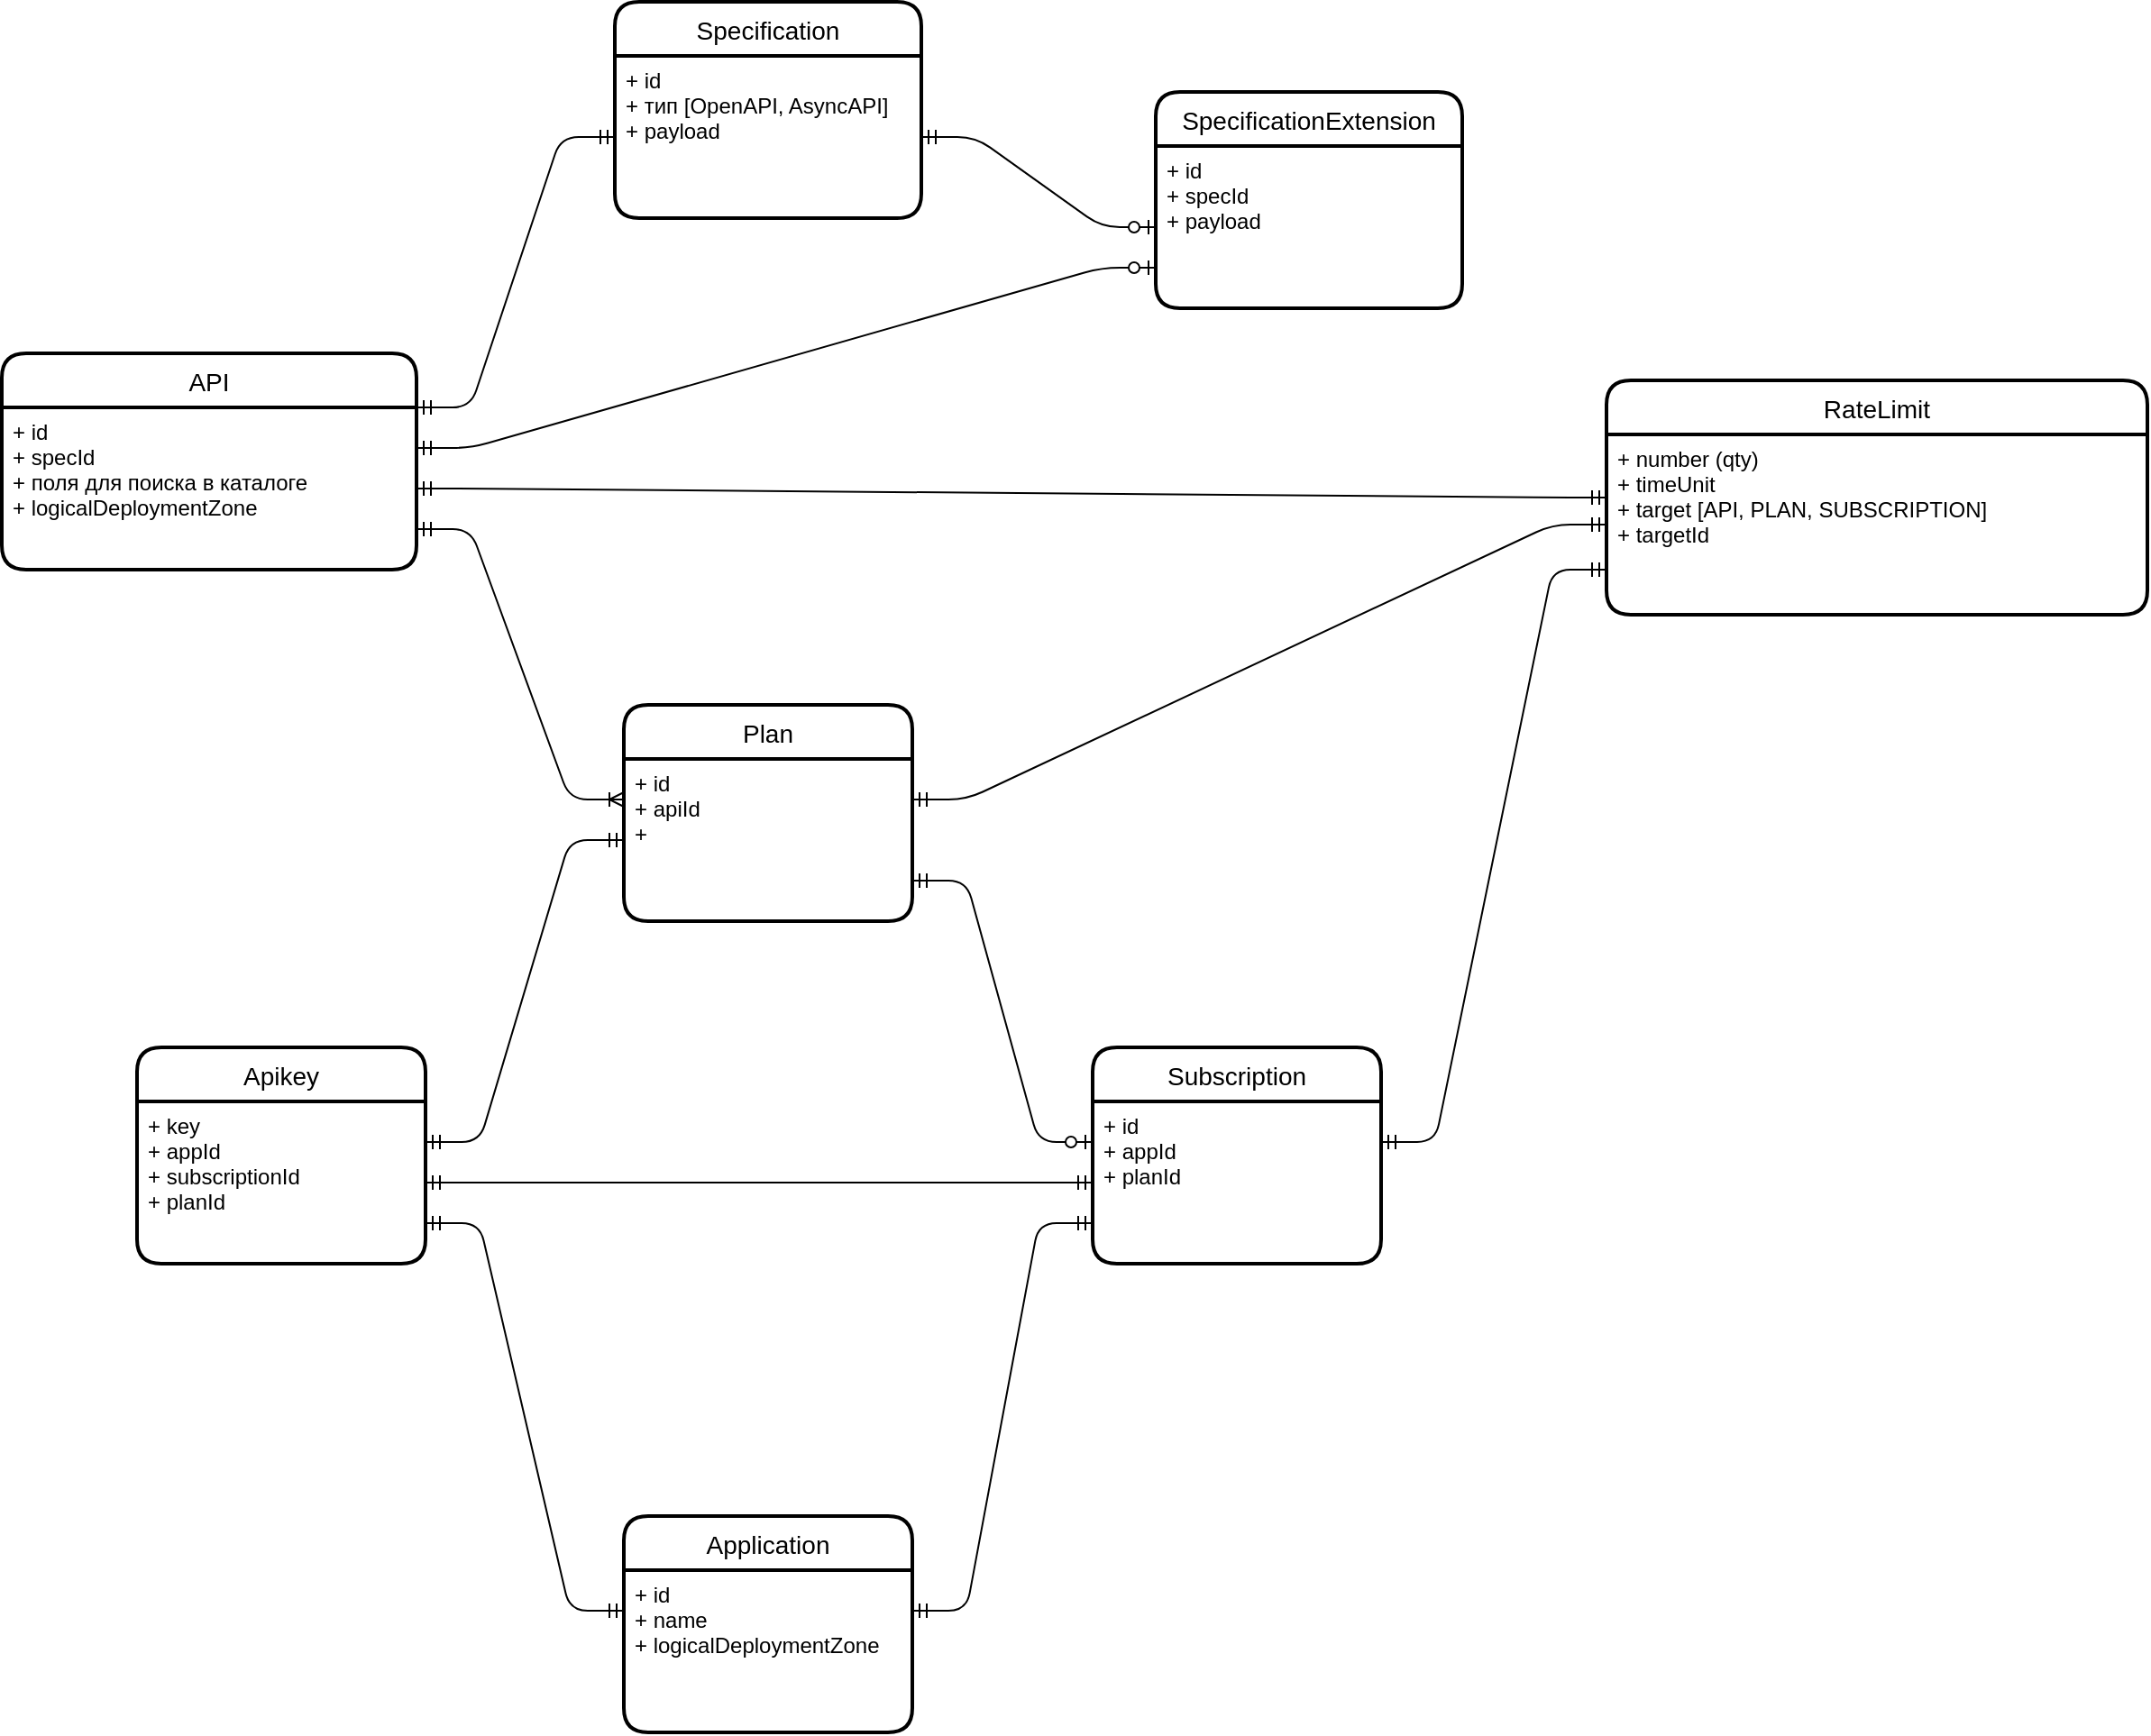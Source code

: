 <mxfile version="14.9.6" type="device"><diagram id="GIc0wh8OHfkg7GN6mkvI" name="Page-1"><mxGraphModel dx="2523" dy="896" grid="1" gridSize="10" guides="1" tooltips="1" connect="1" arrows="1" fold="1" page="1" pageScale="1" pageWidth="850" pageHeight="1100" math="0" shadow="0"><root><mxCell id="0"/><mxCell id="1" parent="0"/><mxCell id="ZXAw5scVNVH-hvjm9yAv-1" value="Specification" style="swimlane;childLayout=stackLayout;horizontal=1;startSize=30;horizontalStack=0;rounded=1;fontSize=14;fontStyle=0;strokeWidth=2;resizeParent=0;resizeLast=1;shadow=0;dashed=0;align=center;" parent="1" vertex="1"><mxGeometry x="-50" y="140" width="170" height="120" as="geometry"/></mxCell><mxCell id="ZXAw5scVNVH-hvjm9yAv-2" value="+ id&#10;+ тип [OpenAPI, AsyncAPI]&#10;+ payload" style="align=left;strokeColor=none;fillColor=none;spacingLeft=4;fontSize=12;verticalAlign=top;resizable=0;rotatable=0;part=1;" parent="ZXAw5scVNVH-hvjm9yAv-1" vertex="1"><mxGeometry y="30" width="170" height="90" as="geometry"/></mxCell><mxCell id="ZXAw5scVNVH-hvjm9yAv-8" value="Application" style="swimlane;childLayout=stackLayout;horizontal=1;startSize=30;horizontalStack=0;rounded=1;fontSize=14;fontStyle=0;strokeWidth=2;resizeParent=0;resizeLast=1;shadow=0;dashed=0;align=center;" parent="1" vertex="1"><mxGeometry x="-45" y="980" width="160" height="120" as="geometry"/></mxCell><mxCell id="ZXAw5scVNVH-hvjm9yAv-9" value="+ id&#10;+ name&#10;+ logicalDeploymentZone" style="align=left;strokeColor=none;fillColor=none;spacingLeft=4;fontSize=12;verticalAlign=top;resizable=0;rotatable=0;part=1;" parent="ZXAw5scVNVH-hvjm9yAv-8" vertex="1"><mxGeometry y="30" width="160" height="90" as="geometry"/></mxCell><mxCell id="ZXAw5scVNVH-hvjm9yAv-11" value="API" style="swimlane;childLayout=stackLayout;horizontal=1;startSize=30;horizontalStack=0;rounded=1;fontSize=14;fontStyle=0;strokeWidth=2;resizeParent=0;resizeLast=1;shadow=0;dashed=0;align=center;" parent="1" vertex="1"><mxGeometry x="-390" y="335" width="230" height="120" as="geometry"/></mxCell><mxCell id="ZXAw5scVNVH-hvjm9yAv-12" value="+ id&#10;+ specId&#10;+ поля для поиска в каталоге&#10;+ logicalDeploymentZone&#10;" style="align=left;strokeColor=none;fillColor=none;spacingLeft=4;fontSize=12;verticalAlign=top;resizable=0;rotatable=0;part=1;" parent="ZXAw5scVNVH-hvjm9yAv-11" vertex="1"><mxGeometry y="30" width="230" height="90" as="geometry"/></mxCell><mxCell id="ZXAw5scVNVH-hvjm9yAv-13" value="Plan" style="swimlane;childLayout=stackLayout;horizontal=1;startSize=30;horizontalStack=0;rounded=1;fontSize=14;fontStyle=0;strokeWidth=2;resizeParent=0;resizeLast=1;shadow=0;dashed=0;align=center;" parent="1" vertex="1"><mxGeometry x="-45" y="530" width="160" height="120" as="geometry"/></mxCell><mxCell id="ZXAw5scVNVH-hvjm9yAv-14" value="+ id&#10;+ apiId&#10;+ " style="align=left;strokeColor=none;fillColor=none;spacingLeft=4;fontSize=12;verticalAlign=top;resizable=0;rotatable=0;part=1;" parent="ZXAw5scVNVH-hvjm9yAv-13" vertex="1"><mxGeometry y="30" width="160" height="90" as="geometry"/></mxCell><mxCell id="ZXAw5scVNVH-hvjm9yAv-15" value="Subscription" style="swimlane;childLayout=stackLayout;horizontal=1;startSize=30;horizontalStack=0;rounded=1;fontSize=14;fontStyle=0;strokeWidth=2;resizeParent=0;resizeLast=1;shadow=0;dashed=0;align=center;" parent="1" vertex="1"><mxGeometry x="215" y="720" width="160" height="120" as="geometry"/></mxCell><mxCell id="ZXAw5scVNVH-hvjm9yAv-16" value="+ id&#10;+ appId&#10;+ planId" style="align=left;strokeColor=none;fillColor=none;spacingLeft=4;fontSize=12;verticalAlign=top;resizable=0;rotatable=0;part=1;" parent="ZXAw5scVNVH-hvjm9yAv-15" vertex="1"><mxGeometry y="30" width="160" height="90" as="geometry"/></mxCell><mxCell id="ZXAw5scVNVH-hvjm9yAv-17" value="Apikey" style="swimlane;childLayout=stackLayout;horizontal=1;startSize=30;horizontalStack=0;rounded=1;fontSize=14;fontStyle=0;strokeWidth=2;resizeParent=0;resizeLast=1;shadow=0;dashed=0;align=center;" parent="1" vertex="1"><mxGeometry x="-315" y="720" width="160" height="120" as="geometry"/></mxCell><mxCell id="ZXAw5scVNVH-hvjm9yAv-18" value="+ key&#10;+ appId&#10;+ subscriptionId&#10;+ planId" style="align=left;strokeColor=none;fillColor=none;spacingLeft=4;fontSize=12;verticalAlign=top;resizable=0;rotatable=0;part=1;" parent="ZXAw5scVNVH-hvjm9yAv-17" vertex="1"><mxGeometry y="30" width="160" height="90" as="geometry"/></mxCell><mxCell id="ZXAw5scVNVH-hvjm9yAv-21" value="" style="edgeStyle=entityRelationEdgeStyle;fontSize=12;html=1;endArrow=ERmandOne;startArrow=ERmandOne;exitX=1;exitY=0;exitDx=0;exitDy=0;entryX=0;entryY=0.5;entryDx=0;entryDy=0;" parent="1" source="ZXAw5scVNVH-hvjm9yAv-12" target="ZXAw5scVNVH-hvjm9yAv-2" edge="1"><mxGeometry width="100" height="100" relative="1" as="geometry"><mxPoint x="180" y="390" as="sourcePoint"/><mxPoint x="280" y="290" as="targetPoint"/></mxGeometry></mxCell><mxCell id="ZXAw5scVNVH-hvjm9yAv-22" value="" style="edgeStyle=entityRelationEdgeStyle;fontSize=12;html=1;endArrow=ERoneToMany;startArrow=ERmandOne;exitX=1;exitY=0.75;exitDx=0;exitDy=0;entryX=0;entryY=0.25;entryDx=0;entryDy=0;" parent="1" source="ZXAw5scVNVH-hvjm9yAv-12" target="ZXAw5scVNVH-hvjm9yAv-14" edge="1"><mxGeometry width="100" height="100" relative="1" as="geometry"><mxPoint x="140" y="580" as="sourcePoint"/><mxPoint x="240" y="480" as="targetPoint"/></mxGeometry></mxCell><mxCell id="ZXAw5scVNVH-hvjm9yAv-23" value="" style="edgeStyle=entityRelationEdgeStyle;fontSize=12;html=1;endArrow=ERzeroToOne;startArrow=ERmandOne;exitX=1;exitY=0.75;exitDx=0;exitDy=0;entryX=0;entryY=0.25;entryDx=0;entryDy=0;" parent="1" source="ZXAw5scVNVH-hvjm9yAv-14" target="ZXAw5scVNVH-hvjm9yAv-16" edge="1"><mxGeometry width="100" height="100" relative="1" as="geometry"><mxPoint x="140" y="740" as="sourcePoint"/><mxPoint x="240" y="640" as="targetPoint"/></mxGeometry></mxCell><mxCell id="ZXAw5scVNVH-hvjm9yAv-24" value="" style="edgeStyle=entityRelationEdgeStyle;fontSize=12;html=1;endArrow=ERmandOne;startArrow=ERmandOne;exitX=1;exitY=0.25;exitDx=0;exitDy=0;entryX=0;entryY=0.75;entryDx=0;entryDy=0;" parent="1" source="ZXAw5scVNVH-hvjm9yAv-9" target="ZXAw5scVNVH-hvjm9yAv-16" edge="1"><mxGeometry width="100" height="100" relative="1" as="geometry"><mxPoint x="140" y="790" as="sourcePoint"/><mxPoint x="240" y="690" as="targetPoint"/></mxGeometry></mxCell><mxCell id="ZXAw5scVNVH-hvjm9yAv-25" value="" style="edgeStyle=entityRelationEdgeStyle;fontSize=12;html=1;endArrow=ERmandOne;startArrow=ERmandOne;exitX=1;exitY=0.75;exitDx=0;exitDy=0;entryX=0;entryY=0.25;entryDx=0;entryDy=0;" parent="1" source="ZXAw5scVNVH-hvjm9yAv-18" target="ZXAw5scVNVH-hvjm9yAv-9" edge="1"><mxGeometry width="100" height="100" relative="1" as="geometry"><mxPoint x="140" y="790" as="sourcePoint"/><mxPoint x="240" y="690" as="targetPoint"/></mxGeometry></mxCell><mxCell id="ZXAw5scVNVH-hvjm9yAv-26" value="" style="edgeStyle=entityRelationEdgeStyle;fontSize=12;html=1;endArrow=ERmandOne;startArrow=ERmandOne;exitX=1;exitY=0.5;exitDx=0;exitDy=0;entryX=0;entryY=0.5;entryDx=0;entryDy=0;" parent="1" source="ZXAw5scVNVH-hvjm9yAv-18" target="ZXAw5scVNVH-hvjm9yAv-16" edge="1"><mxGeometry width="100" height="100" relative="1" as="geometry"><mxPoint x="140" y="790" as="sourcePoint"/><mxPoint x="240" y="690" as="targetPoint"/></mxGeometry></mxCell><mxCell id="ZXAw5scVNVH-hvjm9yAv-27" value="" style="edgeStyle=entityRelationEdgeStyle;fontSize=12;html=1;endArrow=ERmandOne;startArrow=ERmandOne;exitX=1;exitY=0.25;exitDx=0;exitDy=0;entryX=0;entryY=0.5;entryDx=0;entryDy=0;" parent="1" source="ZXAw5scVNVH-hvjm9yAv-18" target="ZXAw5scVNVH-hvjm9yAv-14" edge="1"><mxGeometry width="100" height="100" relative="1" as="geometry"><mxPoint x="140" y="790" as="sourcePoint"/><mxPoint x="240" y="690" as="targetPoint"/></mxGeometry></mxCell><mxCell id="ZXAw5scVNVH-hvjm9yAv-35" value="RateLimit" style="swimlane;childLayout=stackLayout;horizontal=1;startSize=30;horizontalStack=0;rounded=1;fontSize=14;fontStyle=0;strokeWidth=2;resizeParent=0;resizeLast=1;shadow=0;dashed=0;align=center;" parent="1" vertex="1"><mxGeometry x="500" y="350" width="300" height="130" as="geometry"/></mxCell><mxCell id="ZXAw5scVNVH-hvjm9yAv-36" value="+ number (qty)&#10;+ timeUnit&#10;+ target [API, PLAN, SUBSCRIPTION]&#10;+ targetId" style="align=left;strokeColor=none;fillColor=none;spacingLeft=4;fontSize=12;verticalAlign=top;resizable=0;rotatable=0;part=1;" parent="ZXAw5scVNVH-hvjm9yAv-35" vertex="1"><mxGeometry y="30" width="300" height="100" as="geometry"/></mxCell><mxCell id="ZXAw5scVNVH-hvjm9yAv-39" value="" style="edgeStyle=entityRelationEdgeStyle;fontSize=12;html=1;endArrow=ERmandOne;startArrow=ERmandOne;entryX=0;entryY=0.5;entryDx=0;entryDy=0;exitX=1;exitY=0.5;exitDx=0;exitDy=0;" parent="1" source="ZXAw5scVNVH-hvjm9yAv-12" target="ZXAw5scVNVH-hvjm9yAv-35" edge="1"><mxGeometry width="100" height="100" relative="1" as="geometry"><mxPoint x="140" y="630" as="sourcePoint"/><mxPoint x="240" y="530" as="targetPoint"/></mxGeometry></mxCell><mxCell id="ZXAw5scVNVH-hvjm9yAv-40" value="" style="edgeStyle=entityRelationEdgeStyle;fontSize=12;html=1;endArrow=ERmandOne;startArrow=ERmandOne;entryX=0;entryY=0.5;entryDx=0;entryDy=0;exitX=1;exitY=0.25;exitDx=0;exitDy=0;" parent="1" source="ZXAw5scVNVH-hvjm9yAv-14" target="ZXAw5scVNVH-hvjm9yAv-36" edge="1"><mxGeometry width="100" height="100" relative="1" as="geometry"><mxPoint x="140" y="630" as="sourcePoint"/><mxPoint x="240" y="530" as="targetPoint"/></mxGeometry></mxCell><mxCell id="ZXAw5scVNVH-hvjm9yAv-41" value="" style="edgeStyle=entityRelationEdgeStyle;fontSize=12;html=1;endArrow=ERmandOne;startArrow=ERmandOne;entryX=0;entryY=0.75;entryDx=0;entryDy=0;exitX=1;exitY=0.25;exitDx=0;exitDy=0;" parent="1" source="ZXAw5scVNVH-hvjm9yAv-16" target="ZXAw5scVNVH-hvjm9yAv-36" edge="1"><mxGeometry width="100" height="100" relative="1" as="geometry"><mxPoint x="570" y="660" as="sourcePoint"/><mxPoint x="670" y="560" as="targetPoint"/></mxGeometry></mxCell><mxCell id="NBaxpHFC2djmTCGeV8cG-3" value="" style="edgeStyle=entityRelationEdgeStyle;fontSize=12;html=1;endArrow=ERzeroToOne;startArrow=ERmandOne;exitX=1;exitY=0.5;exitDx=0;exitDy=0;entryX=0;entryY=0.5;entryDx=0;entryDy=0;" edge="1" parent="1" source="ZXAw5scVNVH-hvjm9yAv-2" target="NBaxpHFC2djmTCGeV8cG-5"><mxGeometry width="100" height="100" relative="1" as="geometry"><mxPoint x="180" y="270" as="sourcePoint"/><mxPoint x="280" y="170" as="targetPoint"/></mxGeometry></mxCell><mxCell id="NBaxpHFC2djmTCGeV8cG-4" value="SpecificationExtension" style="swimlane;childLayout=stackLayout;horizontal=1;startSize=30;horizontalStack=0;rounded=1;fontSize=14;fontStyle=0;strokeWidth=2;resizeParent=0;resizeLast=1;shadow=0;dashed=0;align=center;" vertex="1" parent="1"><mxGeometry x="250" y="190" width="170" height="120" as="geometry"/></mxCell><mxCell id="NBaxpHFC2djmTCGeV8cG-5" value="+ id&#10;+ specId&#10;+ payload" style="align=left;strokeColor=none;fillColor=none;spacingLeft=4;fontSize=12;verticalAlign=top;resizable=0;rotatable=0;part=1;" vertex="1" parent="NBaxpHFC2djmTCGeV8cG-4"><mxGeometry y="30" width="170" height="90" as="geometry"/></mxCell><mxCell id="NBaxpHFC2djmTCGeV8cG-6" value="" style="edgeStyle=entityRelationEdgeStyle;fontSize=12;html=1;endArrow=ERzeroToOne;startArrow=ERmandOne;exitX=1;exitY=0.25;exitDx=0;exitDy=0;entryX=0;entryY=0.75;entryDx=0;entryDy=0;" edge="1" parent="1" source="ZXAw5scVNVH-hvjm9yAv-12" target="NBaxpHFC2djmTCGeV8cG-5"><mxGeometry width="100" height="100" relative="1" as="geometry"><mxPoint x="130" y="225" as="sourcePoint"/><mxPoint x="240" y="225" as="targetPoint"/></mxGeometry></mxCell></root></mxGraphModel></diagram></mxfile>